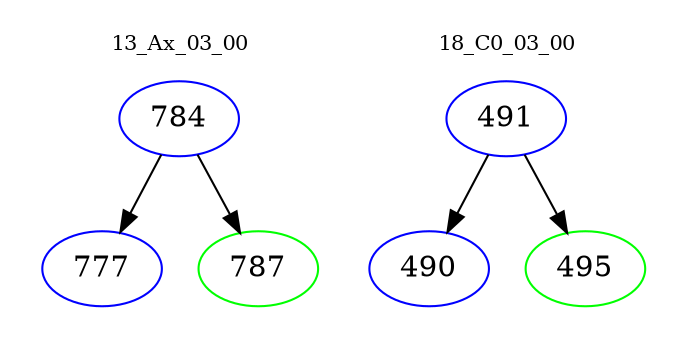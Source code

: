 digraph{
subgraph cluster_0 {
color = white
label = "13_Ax_03_00";
fontsize=10;
T0_784 [label="784", color="blue"]
T0_784 -> T0_777 [color="black"]
T0_777 [label="777", color="blue"]
T0_784 -> T0_787 [color="black"]
T0_787 [label="787", color="green"]
}
subgraph cluster_1 {
color = white
label = "18_C0_03_00";
fontsize=10;
T1_491 [label="491", color="blue"]
T1_491 -> T1_490 [color="black"]
T1_490 [label="490", color="blue"]
T1_491 -> T1_495 [color="black"]
T1_495 [label="495", color="green"]
}
}
